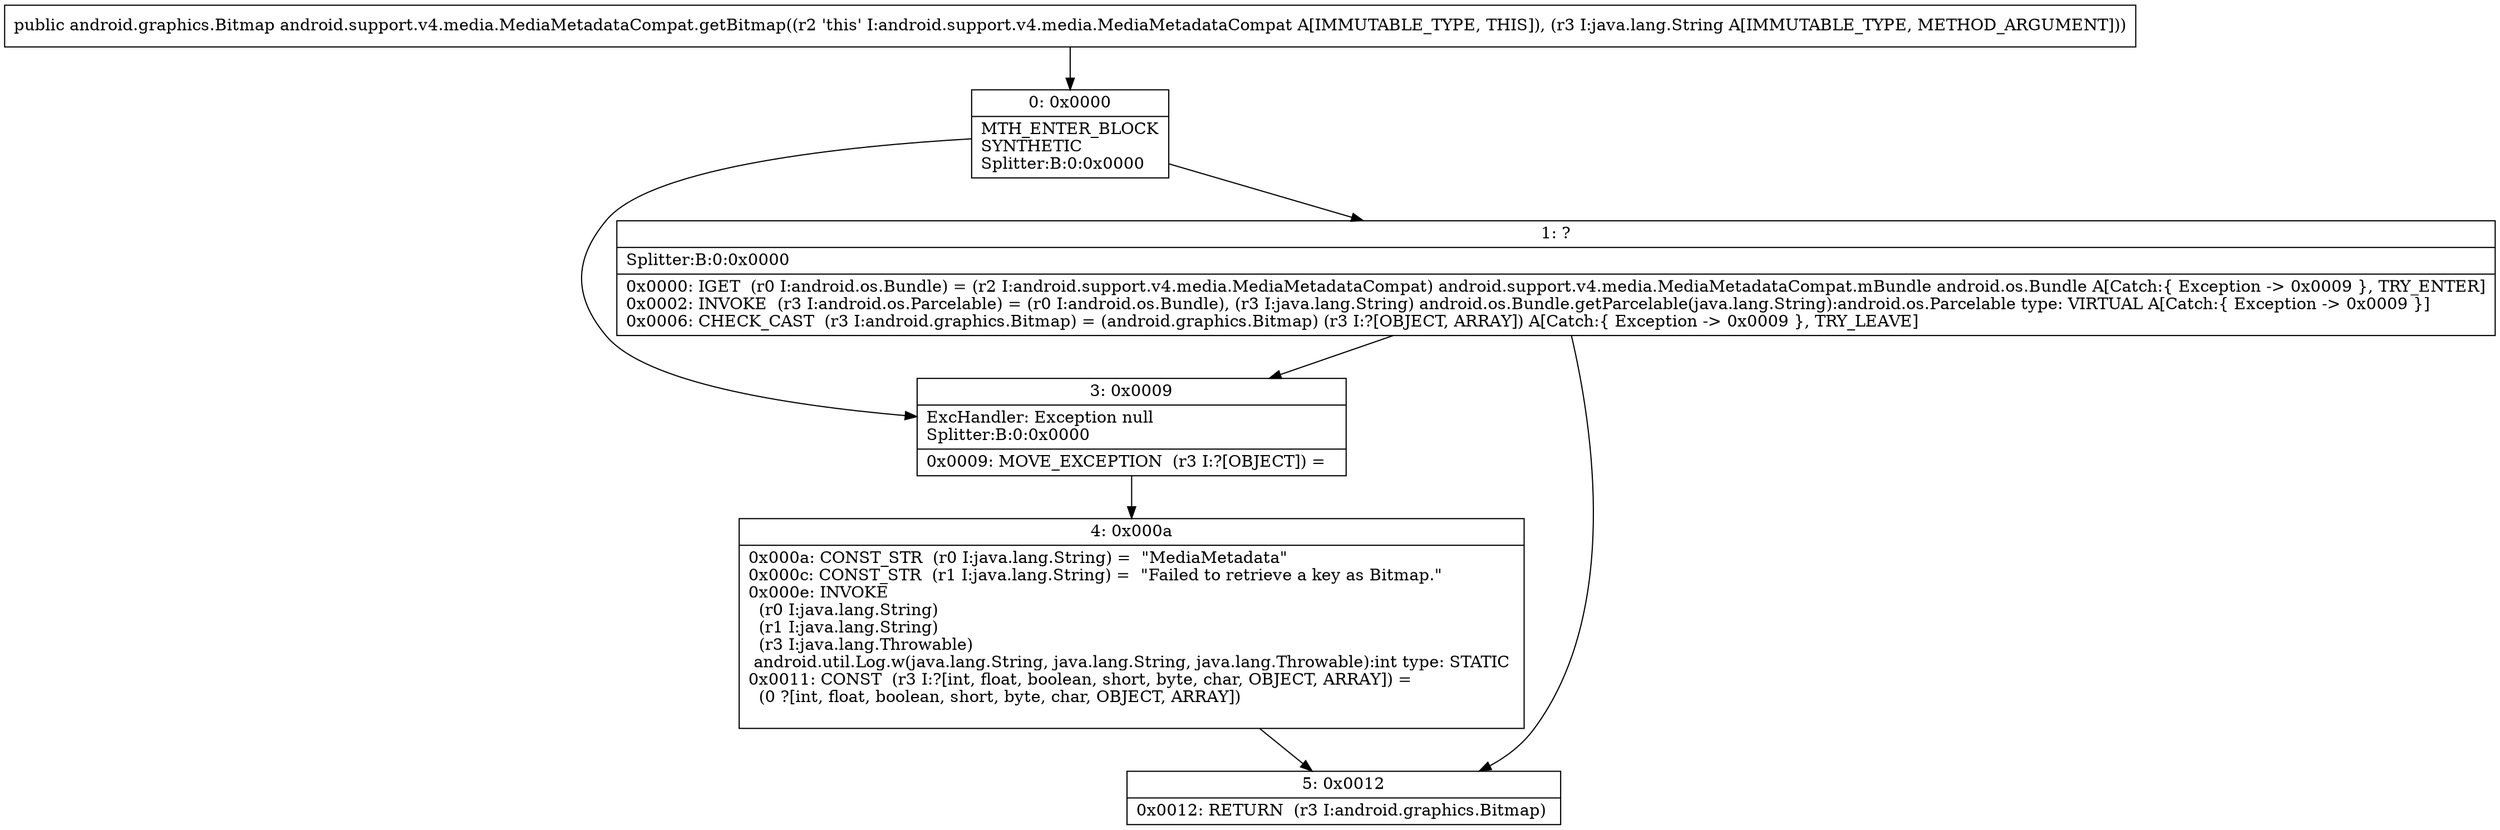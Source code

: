 digraph "CFG forandroid.support.v4.media.MediaMetadataCompat.getBitmap(Ljava\/lang\/String;)Landroid\/graphics\/Bitmap;" {
Node_0 [shape=record,label="{0\:\ 0x0000|MTH_ENTER_BLOCK\lSYNTHETIC\lSplitter:B:0:0x0000\l}"];
Node_1 [shape=record,label="{1\:\ ?|Splitter:B:0:0x0000\l|0x0000: IGET  (r0 I:android.os.Bundle) = (r2 I:android.support.v4.media.MediaMetadataCompat) android.support.v4.media.MediaMetadataCompat.mBundle android.os.Bundle A[Catch:\{ Exception \-\> 0x0009 \}, TRY_ENTER]\l0x0002: INVOKE  (r3 I:android.os.Parcelable) = (r0 I:android.os.Bundle), (r3 I:java.lang.String) android.os.Bundle.getParcelable(java.lang.String):android.os.Parcelable type: VIRTUAL A[Catch:\{ Exception \-\> 0x0009 \}]\l0x0006: CHECK_CAST  (r3 I:android.graphics.Bitmap) = (android.graphics.Bitmap) (r3 I:?[OBJECT, ARRAY]) A[Catch:\{ Exception \-\> 0x0009 \}, TRY_LEAVE]\l}"];
Node_3 [shape=record,label="{3\:\ 0x0009|ExcHandler: Exception null\lSplitter:B:0:0x0000\l|0x0009: MOVE_EXCEPTION  (r3 I:?[OBJECT]) =  \l}"];
Node_4 [shape=record,label="{4\:\ 0x000a|0x000a: CONST_STR  (r0 I:java.lang.String) =  \"MediaMetadata\" \l0x000c: CONST_STR  (r1 I:java.lang.String) =  \"Failed to retrieve a key as Bitmap.\" \l0x000e: INVOKE  \l  (r0 I:java.lang.String)\l  (r1 I:java.lang.String)\l  (r3 I:java.lang.Throwable)\l android.util.Log.w(java.lang.String, java.lang.String, java.lang.Throwable):int type: STATIC \l0x0011: CONST  (r3 I:?[int, float, boolean, short, byte, char, OBJECT, ARRAY]) = \l  (0 ?[int, float, boolean, short, byte, char, OBJECT, ARRAY])\l \l}"];
Node_5 [shape=record,label="{5\:\ 0x0012|0x0012: RETURN  (r3 I:android.graphics.Bitmap) \l}"];
MethodNode[shape=record,label="{public android.graphics.Bitmap android.support.v4.media.MediaMetadataCompat.getBitmap((r2 'this' I:android.support.v4.media.MediaMetadataCompat A[IMMUTABLE_TYPE, THIS]), (r3 I:java.lang.String A[IMMUTABLE_TYPE, METHOD_ARGUMENT])) }"];
MethodNode -> Node_0;
Node_0 -> Node_1;
Node_0 -> Node_3;
Node_1 -> Node_3;
Node_1 -> Node_5;
Node_3 -> Node_4;
Node_4 -> Node_5;
}

